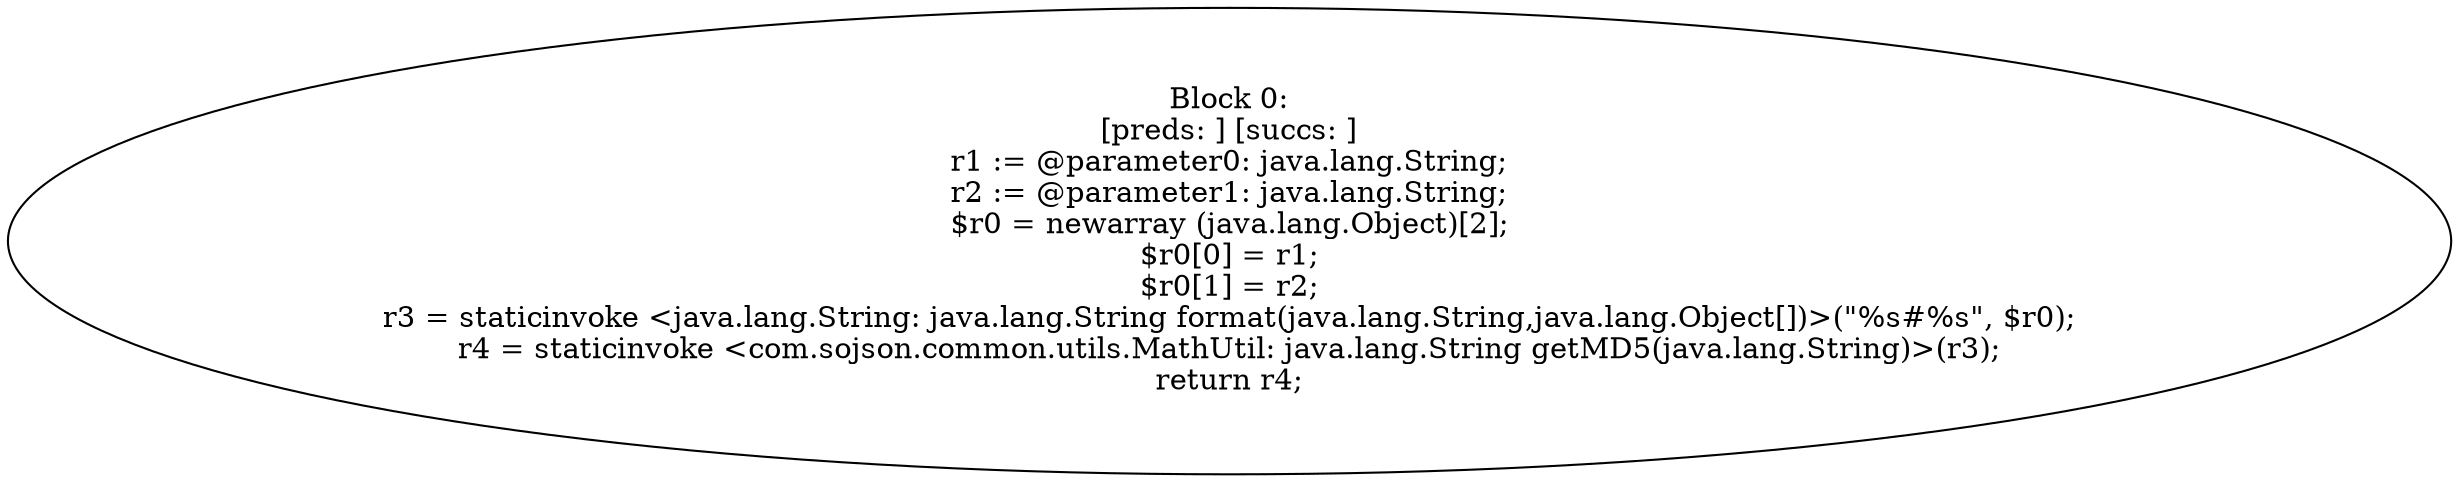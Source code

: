 digraph "unitGraph" {
    "Block 0:
[preds: ] [succs: ]
r1 := @parameter0: java.lang.String;
r2 := @parameter1: java.lang.String;
$r0 = newarray (java.lang.Object)[2];
$r0[0] = r1;
$r0[1] = r2;
r3 = staticinvoke <java.lang.String: java.lang.String format(java.lang.String,java.lang.Object[])>(\"%s#%s\", $r0);
r4 = staticinvoke <com.sojson.common.utils.MathUtil: java.lang.String getMD5(java.lang.String)>(r3);
return r4;
"
}
